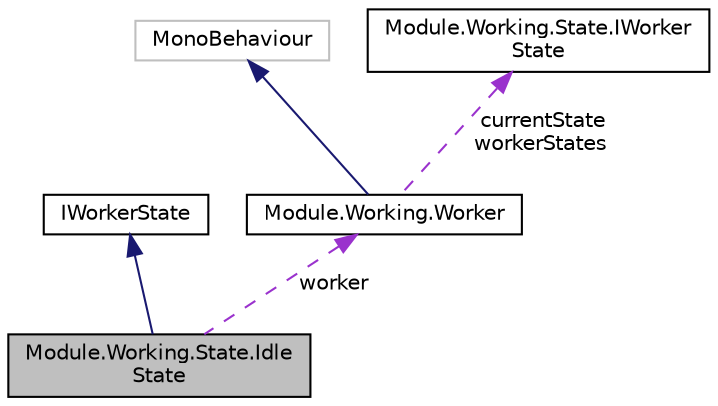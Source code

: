 digraph "Module.Working.State.IdleState"
{
 // LATEX_PDF_SIZE
  edge [fontname="Helvetica",fontsize="10",labelfontname="Helvetica",labelfontsize="10"];
  node [fontname="Helvetica",fontsize="10",shape=record];
  Node1 [label="Module.Working.State.Idle\lState",height=0.2,width=0.4,color="black", fillcolor="grey75", style="filled", fontcolor="black",tooltip=" "];
  Node2 -> Node1 [dir="back",color="midnightblue",fontsize="10",style="solid",fontname="Helvetica"];
  Node2 [label="IWorkerState",height=0.2,width=0.4,color="black", fillcolor="white", style="filled",URL="$interfaceModule_1_1Working_1_1State_1_1IWorkerState.html",tooltip=" "];
  Node3 -> Node1 [dir="back",color="darkorchid3",fontsize="10",style="dashed",label=" worker" ,fontname="Helvetica"];
  Node3 [label="Module.Working.Worker",height=0.2,width=0.4,color="black", fillcolor="white", style="filled",URL="$classModule_1_1Working_1_1Worker.html",tooltip="ワーカーの状態を管理するクラス"];
  Node4 -> Node3 [dir="back",color="midnightblue",fontsize="10",style="solid",fontname="Helvetica"];
  Node4 [label="MonoBehaviour",height=0.2,width=0.4,color="grey75", fillcolor="white", style="filled",tooltip=" "];
  Node5 -> Node3 [dir="back",color="darkorchid3",fontsize="10",style="dashed",label=" currentState\nworkerStates" ,fontname="Helvetica"];
  Node5 [label="Module.Working.State.IWorker\lState",height=0.2,width=0.4,color="black", fillcolor="white", style="filled",URL="$interfaceModule_1_1Working_1_1State_1_1IWorkerState.html",tooltip=" "];
}
